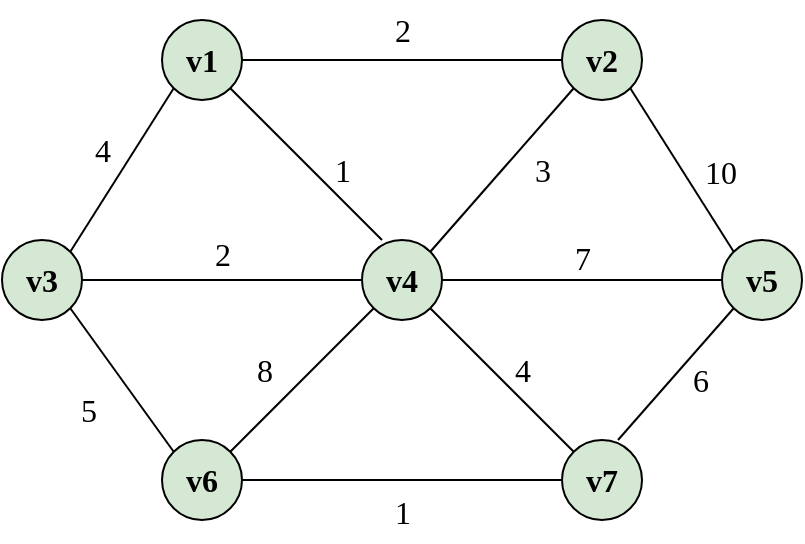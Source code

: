 <mxfile version="21.2.8" type="device">
  <diagram name="Page-1" id="ac0-5Axkzdwwxx8cRdzC">
    <mxGraphModel dx="1538" dy="463" grid="1" gridSize="10" guides="1" tooltips="1" connect="1" arrows="1" fold="1" page="1" pageScale="1" pageWidth="827" pageHeight="1169" math="0" shadow="0">
      <root>
        <mxCell id="0" />
        <mxCell id="1" parent="0" />
        <mxCell id="zn5Z8J5lU8SQC-b0vKBi-8" style="edgeStyle=orthogonalEdgeStyle;rounded=0;orthogonalLoop=1;jettySize=auto;html=1;exitX=1;exitY=0.5;exitDx=0;exitDy=0;entryX=0;entryY=0.5;entryDx=0;entryDy=0;endArrow=none;endFill=0;" edge="1" parent="1" source="zn5Z8J5lU8SQC-b0vKBi-1" target="zn5Z8J5lU8SQC-b0vKBi-7">
          <mxGeometry relative="1" as="geometry" />
        </mxCell>
        <mxCell id="zn5Z8J5lU8SQC-b0vKBi-1" value="&lt;b&gt;&lt;font style=&quot;font-size: 16px;&quot; face=&quot;Verdana&quot;&gt;v1&lt;/font&gt;&lt;/b&gt;" style="ellipse;whiteSpace=wrap;html=1;aspect=fixed;fillColor=#d5e8d4;strokeColor=#000000;" vertex="1" parent="1">
          <mxGeometry x="40" y="140" width="40" height="40" as="geometry" />
        </mxCell>
        <mxCell id="zn5Z8J5lU8SQC-b0vKBi-2" value="&lt;b&gt;&lt;font style=&quot;font-size: 16px;&quot; face=&quot;Verdana&quot;&gt;v4&lt;/font&gt;&lt;/b&gt;" style="ellipse;whiteSpace=wrap;html=1;aspect=fixed;fillColor=#d5e8d4;strokeColor=#000000;" vertex="1" parent="1">
          <mxGeometry x="140" y="250" width="40" height="40" as="geometry" />
        </mxCell>
        <mxCell id="zn5Z8J5lU8SQC-b0vKBi-3" value="&lt;b&gt;&lt;font style=&quot;font-size: 16px;&quot; face=&quot;Verdana&quot;&gt;v3&lt;/font&gt;&lt;/b&gt;" style="ellipse;whiteSpace=wrap;html=1;aspect=fixed;fillColor=#d5e8d4;strokeColor=#000000;" vertex="1" parent="1">
          <mxGeometry x="-40" y="250" width="40" height="40" as="geometry" />
        </mxCell>
        <mxCell id="zn5Z8J5lU8SQC-b0vKBi-4" value="&lt;b&gt;&lt;font style=&quot;font-size: 16px;&quot; face=&quot;Verdana&quot;&gt;v6&lt;/font&gt;&lt;/b&gt;" style="ellipse;whiteSpace=wrap;html=1;aspect=fixed;fillColor=#d5e8d4;strokeColor=#000000;" vertex="1" parent="1">
          <mxGeometry x="40" y="350" width="40" height="40" as="geometry" />
        </mxCell>
        <mxCell id="zn5Z8J5lU8SQC-b0vKBi-5" value="&lt;b&gt;&lt;font style=&quot;font-size: 16px;&quot; face=&quot;Verdana&quot;&gt;v7&lt;/font&gt;&lt;/b&gt;" style="ellipse;whiteSpace=wrap;html=1;aspect=fixed;fillColor=#d5e8d4;strokeColor=#000000;" vertex="1" parent="1">
          <mxGeometry x="240" y="350" width="40" height="40" as="geometry" />
        </mxCell>
        <mxCell id="zn5Z8J5lU8SQC-b0vKBi-6" value="&lt;b&gt;&lt;font style=&quot;font-size: 16px;&quot; face=&quot;Verdana&quot;&gt;v5&lt;/font&gt;&lt;/b&gt;" style="ellipse;whiteSpace=wrap;html=1;aspect=fixed;fillColor=#d5e8d4;strokeColor=#000000;" vertex="1" parent="1">
          <mxGeometry x="320" y="250" width="40" height="40" as="geometry" />
        </mxCell>
        <mxCell id="zn5Z8J5lU8SQC-b0vKBi-7" value="&lt;b&gt;&lt;font style=&quot;font-size: 16px;&quot; face=&quot;Verdana&quot;&gt;v2&lt;/font&gt;&lt;/b&gt;" style="ellipse;whiteSpace=wrap;html=1;aspect=fixed;fillColor=#d5e8d4;strokeColor=#000000;" vertex="1" parent="1">
          <mxGeometry x="240" y="140" width="40" height="40" as="geometry" />
        </mxCell>
        <mxCell id="zn5Z8J5lU8SQC-b0vKBi-9" value="" style="endArrow=none;html=1;rounded=0;exitX=1;exitY=0;exitDx=0;exitDy=0;entryX=0;entryY=1;entryDx=0;entryDy=0;" edge="1" parent="1" source="zn5Z8J5lU8SQC-b0vKBi-3" target="zn5Z8J5lU8SQC-b0vKBi-1">
          <mxGeometry width="50" height="50" relative="1" as="geometry">
            <mxPoint x="180" y="310" as="sourcePoint" />
            <mxPoint x="230" y="260" as="targetPoint" />
          </mxGeometry>
        </mxCell>
        <mxCell id="zn5Z8J5lU8SQC-b0vKBi-10" value="" style="endArrow=none;html=1;rounded=0;exitX=1;exitY=1;exitDx=0;exitDy=0;entryX=0;entryY=0;entryDx=0;entryDy=0;" edge="1" parent="1" source="zn5Z8J5lU8SQC-b0vKBi-3" target="zn5Z8J5lU8SQC-b0vKBi-4">
          <mxGeometry width="50" height="50" relative="1" as="geometry">
            <mxPoint x="180" y="310" as="sourcePoint" />
            <mxPoint x="230" y="260" as="targetPoint" />
          </mxGeometry>
        </mxCell>
        <mxCell id="zn5Z8J5lU8SQC-b0vKBi-11" value="" style="endArrow=none;html=1;rounded=0;exitX=1;exitY=0.5;exitDx=0;exitDy=0;entryX=0;entryY=0.5;entryDx=0;entryDy=0;" edge="1" parent="1" source="zn5Z8J5lU8SQC-b0vKBi-4" target="zn5Z8J5lU8SQC-b0vKBi-5">
          <mxGeometry width="50" height="50" relative="1" as="geometry">
            <mxPoint x="180" y="310" as="sourcePoint" />
            <mxPoint x="230" y="260" as="targetPoint" />
          </mxGeometry>
        </mxCell>
        <mxCell id="zn5Z8J5lU8SQC-b0vKBi-12" value="" style="endArrow=none;html=1;rounded=0;exitX=1;exitY=0.5;exitDx=0;exitDy=0;entryX=0;entryY=0.5;entryDx=0;entryDy=0;" edge="1" parent="1" source="zn5Z8J5lU8SQC-b0vKBi-3" target="zn5Z8J5lU8SQC-b0vKBi-2">
          <mxGeometry width="50" height="50" relative="1" as="geometry">
            <mxPoint x="180" y="310" as="sourcePoint" />
            <mxPoint x="230" y="260" as="targetPoint" />
          </mxGeometry>
        </mxCell>
        <mxCell id="zn5Z8J5lU8SQC-b0vKBi-13" value="" style="endArrow=none;html=1;rounded=0;exitX=1;exitY=0.5;exitDx=0;exitDy=0;entryX=0;entryY=0.5;entryDx=0;entryDy=0;" edge="1" parent="1" source="zn5Z8J5lU8SQC-b0vKBi-2" target="zn5Z8J5lU8SQC-b0vKBi-6">
          <mxGeometry width="50" height="50" relative="1" as="geometry">
            <mxPoint x="180" y="310" as="sourcePoint" />
            <mxPoint x="230" y="260" as="targetPoint" />
          </mxGeometry>
        </mxCell>
        <mxCell id="zn5Z8J5lU8SQC-b0vKBi-14" value="" style="endArrow=none;html=1;rounded=0;exitX=1;exitY=1;exitDx=0;exitDy=0;entryX=0;entryY=0;entryDx=0;entryDy=0;" edge="1" parent="1" source="zn5Z8J5lU8SQC-b0vKBi-7" target="zn5Z8J5lU8SQC-b0vKBi-6">
          <mxGeometry width="50" height="50" relative="1" as="geometry">
            <mxPoint x="180" y="310" as="sourcePoint" />
            <mxPoint x="230" y="260" as="targetPoint" />
          </mxGeometry>
        </mxCell>
        <mxCell id="zn5Z8J5lU8SQC-b0vKBi-15" value="" style="endArrow=none;html=1;rounded=0;exitX=0.7;exitY=0;exitDx=0;exitDy=0;exitPerimeter=0;entryX=0;entryY=1;entryDx=0;entryDy=0;" edge="1" parent="1" source="zn5Z8J5lU8SQC-b0vKBi-5" target="zn5Z8J5lU8SQC-b0vKBi-6">
          <mxGeometry width="50" height="50" relative="1" as="geometry">
            <mxPoint x="180" y="310" as="sourcePoint" />
            <mxPoint x="230" y="260" as="targetPoint" />
          </mxGeometry>
        </mxCell>
        <mxCell id="zn5Z8J5lU8SQC-b0vKBi-16" value="" style="endArrow=none;html=1;rounded=0;exitX=1;exitY=1;exitDx=0;exitDy=0;entryX=0.25;entryY=0;entryDx=0;entryDy=0;entryPerimeter=0;" edge="1" parent="1" source="zn5Z8J5lU8SQC-b0vKBi-1" target="zn5Z8J5lU8SQC-b0vKBi-2">
          <mxGeometry width="50" height="50" relative="1" as="geometry">
            <mxPoint x="180" y="310" as="sourcePoint" />
            <mxPoint x="230" y="260" as="targetPoint" />
          </mxGeometry>
        </mxCell>
        <mxCell id="zn5Z8J5lU8SQC-b0vKBi-17" value="" style="endArrow=none;html=1;rounded=0;exitX=1;exitY=0;exitDx=0;exitDy=0;entryX=0;entryY=1;entryDx=0;entryDy=0;" edge="1" parent="1" source="zn5Z8J5lU8SQC-b0vKBi-2" target="zn5Z8J5lU8SQC-b0vKBi-7">
          <mxGeometry width="50" height="50" relative="1" as="geometry">
            <mxPoint x="180" y="310" as="sourcePoint" />
            <mxPoint x="230" y="260" as="targetPoint" />
          </mxGeometry>
        </mxCell>
        <mxCell id="zn5Z8J5lU8SQC-b0vKBi-18" value="" style="endArrow=none;html=1;rounded=0;exitX=0;exitY=1;exitDx=0;exitDy=0;entryX=1;entryY=0;entryDx=0;entryDy=0;" edge="1" parent="1" source="zn5Z8J5lU8SQC-b0vKBi-2" target="zn5Z8J5lU8SQC-b0vKBi-4">
          <mxGeometry width="50" height="50" relative="1" as="geometry">
            <mxPoint x="180" y="310" as="sourcePoint" />
            <mxPoint x="230" y="260" as="targetPoint" />
          </mxGeometry>
        </mxCell>
        <mxCell id="zn5Z8J5lU8SQC-b0vKBi-19" value="" style="endArrow=none;html=1;rounded=0;exitX=1;exitY=1;exitDx=0;exitDy=0;" edge="1" parent="1" source="zn5Z8J5lU8SQC-b0vKBi-2" target="zn5Z8J5lU8SQC-b0vKBi-5">
          <mxGeometry width="50" height="50" relative="1" as="geometry">
            <mxPoint x="180" y="310" as="sourcePoint" />
            <mxPoint x="230" y="260" as="targetPoint" />
          </mxGeometry>
        </mxCell>
        <mxCell id="zn5Z8J5lU8SQC-b0vKBi-20" value="&lt;font face=&quot;Verdana&quot; style=&quot;font-size: 16px;&quot;&gt;4&lt;/font&gt;" style="text;html=1;align=center;verticalAlign=middle;resizable=0;points=[];autosize=1;strokeColor=none;fillColor=none;" vertex="1" parent="1">
          <mxGeometry x="-5" y="190" width="30" height="30" as="geometry" />
        </mxCell>
        <mxCell id="zn5Z8J5lU8SQC-b0vKBi-22" value="&lt;font face=&quot;Verdana&quot; style=&quot;font-size: 16px;&quot;&gt;5&lt;/font&gt;" style="text;html=1;align=center;verticalAlign=middle;resizable=0;points=[];autosize=1;strokeColor=none;fillColor=none;" vertex="1" parent="1">
          <mxGeometry x="-12" y="320" width="30" height="30" as="geometry" />
        </mxCell>
        <mxCell id="zn5Z8J5lU8SQC-b0vKBi-23" value="&lt;font face=&quot;Verdana&quot; style=&quot;font-size: 16px;&quot;&gt;2&lt;/font&gt;" style="text;html=1;align=center;verticalAlign=middle;resizable=0;points=[];autosize=1;strokeColor=none;fillColor=none;" vertex="1" parent="1">
          <mxGeometry x="55" y="242" width="30" height="30" as="geometry" />
        </mxCell>
        <mxCell id="zn5Z8J5lU8SQC-b0vKBi-24" value="&lt;font face=&quot;Verdana&quot; style=&quot;font-size: 16px;&quot;&gt;1&lt;/font&gt;" style="text;html=1;align=center;verticalAlign=middle;resizable=0;points=[];autosize=1;strokeColor=none;fillColor=none;" vertex="1" parent="1">
          <mxGeometry x="115" y="200" width="30" height="30" as="geometry" />
        </mxCell>
        <mxCell id="zn5Z8J5lU8SQC-b0vKBi-25" value="&lt;font face=&quot;Verdana&quot; style=&quot;font-size: 16px;&quot;&gt;2&lt;/font&gt;" style="text;html=1;align=center;verticalAlign=middle;resizable=0;points=[];autosize=1;strokeColor=none;fillColor=none;" vertex="1" parent="1">
          <mxGeometry x="145" y="130" width="30" height="30" as="geometry" />
        </mxCell>
        <mxCell id="zn5Z8J5lU8SQC-b0vKBi-26" value="&lt;font face=&quot;Verdana&quot; style=&quot;font-size: 16px;&quot;&gt;3&lt;/font&gt;" style="text;html=1;align=center;verticalAlign=middle;resizable=0;points=[];autosize=1;strokeColor=none;fillColor=none;" vertex="1" parent="1">
          <mxGeometry x="215" y="200" width="30" height="30" as="geometry" />
        </mxCell>
        <mxCell id="zn5Z8J5lU8SQC-b0vKBi-27" value="&lt;font face=&quot;Verdana&quot; style=&quot;font-size: 16px;&quot;&gt;10&lt;/font&gt;" style="text;html=1;align=center;verticalAlign=middle;resizable=0;points=[];autosize=1;strokeColor=none;fillColor=none;" vertex="1" parent="1">
          <mxGeometry x="299" y="201" width="40" height="30" as="geometry" />
        </mxCell>
        <mxCell id="zn5Z8J5lU8SQC-b0vKBi-28" value="&lt;font face=&quot;Verdana&quot; style=&quot;font-size: 16px;&quot;&gt;4&lt;/font&gt;" style="text;html=1;align=center;verticalAlign=middle;resizable=0;points=[];autosize=1;strokeColor=none;fillColor=none;" vertex="1" parent="1">
          <mxGeometry x="205" y="300" width="30" height="30" as="geometry" />
        </mxCell>
        <mxCell id="zn5Z8J5lU8SQC-b0vKBi-29" value="&lt;font face=&quot;Verdana&quot; style=&quot;font-size: 16px;&quot;&gt;8&lt;/font&gt;" style="text;html=1;align=center;verticalAlign=middle;resizable=0;points=[];autosize=1;strokeColor=none;fillColor=none;" vertex="1" parent="1">
          <mxGeometry x="76" y="300" width="30" height="30" as="geometry" />
        </mxCell>
        <mxCell id="zn5Z8J5lU8SQC-b0vKBi-30" value="&lt;font face=&quot;Verdana&quot; style=&quot;font-size: 16px;&quot;&gt;1&lt;/font&gt;" style="text;html=1;align=center;verticalAlign=middle;resizable=0;points=[];autosize=1;strokeColor=none;fillColor=none;" vertex="1" parent="1">
          <mxGeometry x="145" y="371" width="30" height="30" as="geometry" />
        </mxCell>
        <mxCell id="zn5Z8J5lU8SQC-b0vKBi-31" value="&lt;font face=&quot;Verdana&quot; style=&quot;font-size: 16px;&quot;&gt;7&lt;/font&gt;" style="text;html=1;align=center;verticalAlign=middle;resizable=0;points=[];autosize=1;strokeColor=none;fillColor=none;" vertex="1" parent="1">
          <mxGeometry x="235" y="244" width="30" height="30" as="geometry" />
        </mxCell>
        <mxCell id="zn5Z8J5lU8SQC-b0vKBi-32" value="&lt;font face=&quot;Verdana&quot; style=&quot;font-size: 16px;&quot;&gt;6&lt;/font&gt;" style="text;html=1;align=center;verticalAlign=middle;resizable=0;points=[];autosize=1;strokeColor=none;fillColor=none;" vertex="1" parent="1">
          <mxGeometry x="294" y="305" width="30" height="30" as="geometry" />
        </mxCell>
      </root>
    </mxGraphModel>
  </diagram>
</mxfile>
